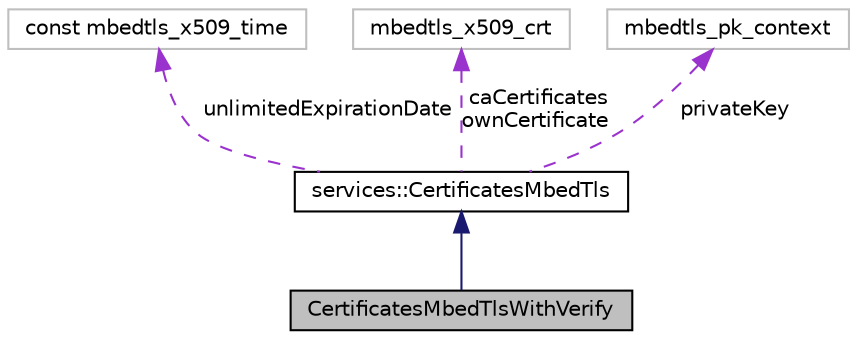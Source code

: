 digraph "CertificatesMbedTlsWithVerify"
{
 // INTERACTIVE_SVG=YES
  edge [fontname="Helvetica",fontsize="10",labelfontname="Helvetica",labelfontsize="10"];
  node [fontname="Helvetica",fontsize="10",shape=record];
  Node2 [label="CertificatesMbedTlsWithVerify",height=0.2,width=0.4,color="black", fillcolor="grey75", style="filled", fontcolor="black"];
  Node3 -> Node2 [dir="back",color="midnightblue",fontsize="10",style="solid",fontname="Helvetica"];
  Node3 [label="services::CertificatesMbedTls",height=0.2,width=0.4,color="black", fillcolor="white", style="filled",URL="$df/d23/classservices_1_1_certificates_mbed_tls.html"];
  Node4 -> Node3 [dir="back",color="darkorchid3",fontsize="10",style="dashed",label=" unlimitedExpirationDate" ,fontname="Helvetica"];
  Node4 [label="const mbedtls_x509_time",height=0.2,width=0.4,color="grey75", fillcolor="white", style="filled"];
  Node5 -> Node3 [dir="back",color="darkorchid3",fontsize="10",style="dashed",label=" caCertificates\nownCertificate" ,fontname="Helvetica"];
  Node5 [label="mbedtls_x509_crt",height=0.2,width=0.4,color="grey75", fillcolor="white", style="filled"];
  Node6 -> Node3 [dir="back",color="darkorchid3",fontsize="10",style="dashed",label=" privateKey" ,fontname="Helvetica"];
  Node6 [label="mbedtls_pk_context",height=0.2,width=0.4,color="grey75", fillcolor="white", style="filled"];
}
